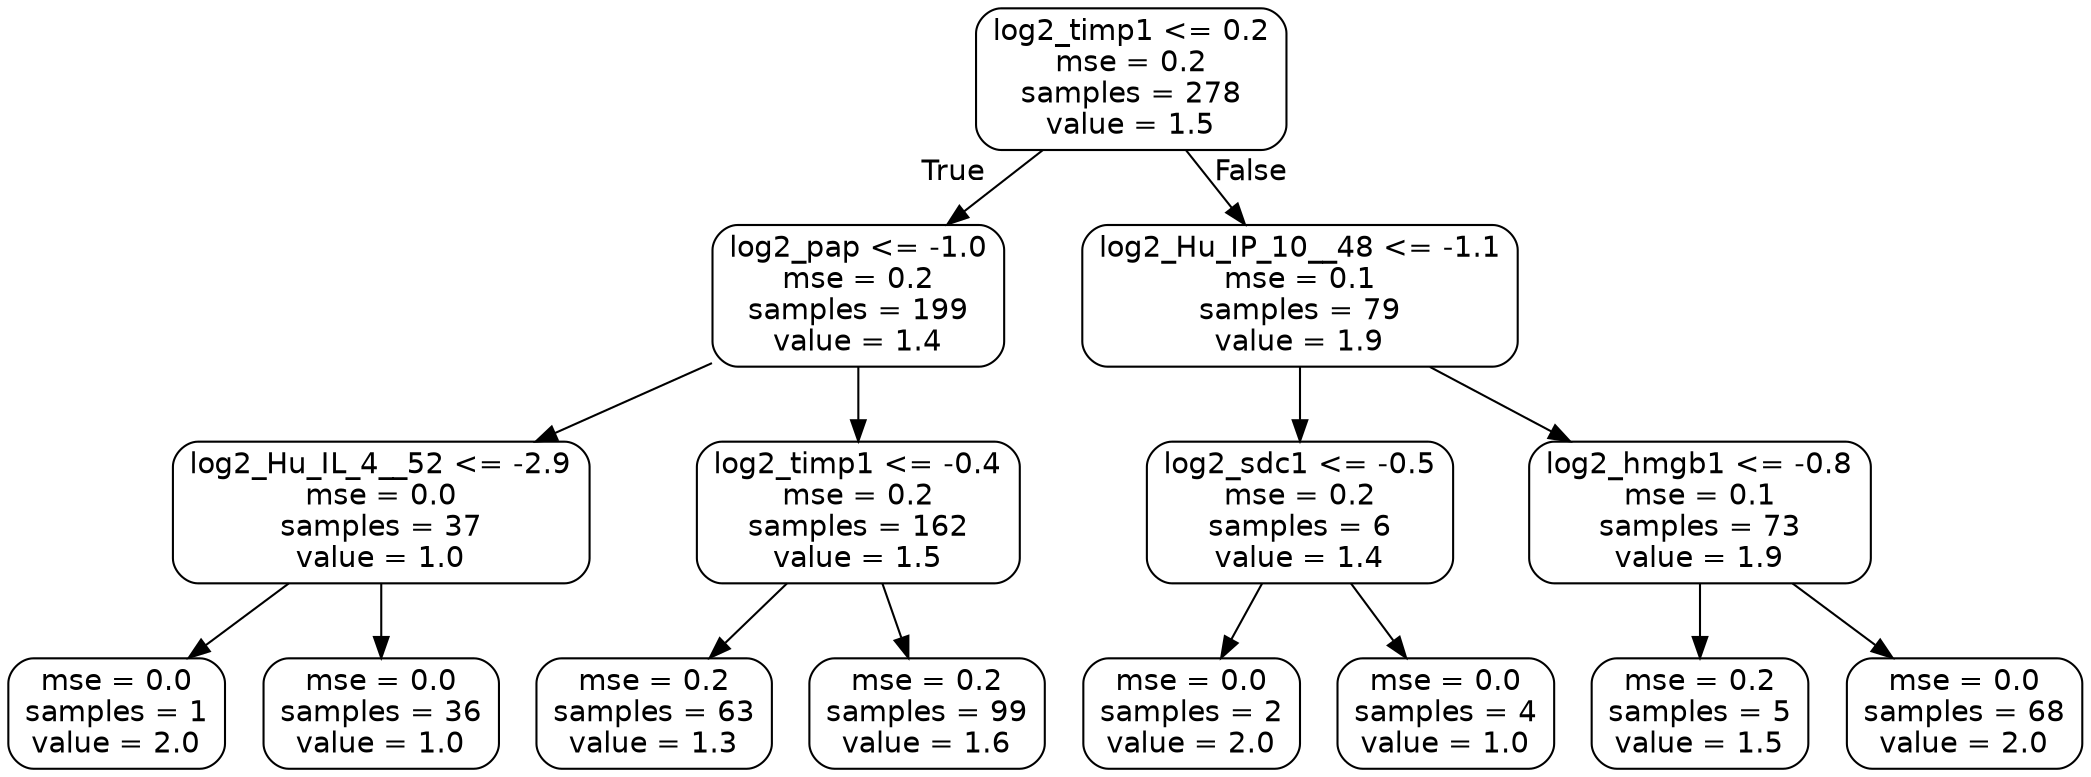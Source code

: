 digraph Tree {
node [shape=box, style="rounded", color="black", fontname=helvetica] ;
edge [fontname=helvetica] ;
0 [label="log2_timp1 <= 0.2\nmse = 0.2\nsamples = 278\nvalue = 1.5"] ;
1 [label="log2_pap <= -1.0\nmse = 0.2\nsamples = 199\nvalue = 1.4"] ;
0 -> 1 [labeldistance=2.5, labelangle=45, headlabel="True"] ;
2 [label="log2_Hu_IL_4__52 <= -2.9\nmse = 0.0\nsamples = 37\nvalue = 1.0"] ;
1 -> 2 ;
3 [label="mse = 0.0\nsamples = 1\nvalue = 2.0"] ;
2 -> 3 ;
4 [label="mse = 0.0\nsamples = 36\nvalue = 1.0"] ;
2 -> 4 ;
5 [label="log2_timp1 <= -0.4\nmse = 0.2\nsamples = 162\nvalue = 1.5"] ;
1 -> 5 ;
6 [label="mse = 0.2\nsamples = 63\nvalue = 1.3"] ;
5 -> 6 ;
7 [label="mse = 0.2\nsamples = 99\nvalue = 1.6"] ;
5 -> 7 ;
8 [label="log2_Hu_IP_10__48 <= -1.1\nmse = 0.1\nsamples = 79\nvalue = 1.9"] ;
0 -> 8 [labeldistance=2.5, labelangle=-45, headlabel="False"] ;
9 [label="log2_sdc1 <= -0.5\nmse = 0.2\nsamples = 6\nvalue = 1.4"] ;
8 -> 9 ;
10 [label="mse = 0.0\nsamples = 2\nvalue = 2.0"] ;
9 -> 10 ;
11 [label="mse = 0.0\nsamples = 4\nvalue = 1.0"] ;
9 -> 11 ;
12 [label="log2_hmgb1 <= -0.8\nmse = 0.1\nsamples = 73\nvalue = 1.9"] ;
8 -> 12 ;
13 [label="mse = 0.2\nsamples = 5\nvalue = 1.5"] ;
12 -> 13 ;
14 [label="mse = 0.0\nsamples = 68\nvalue = 2.0"] ;
12 -> 14 ;
}
